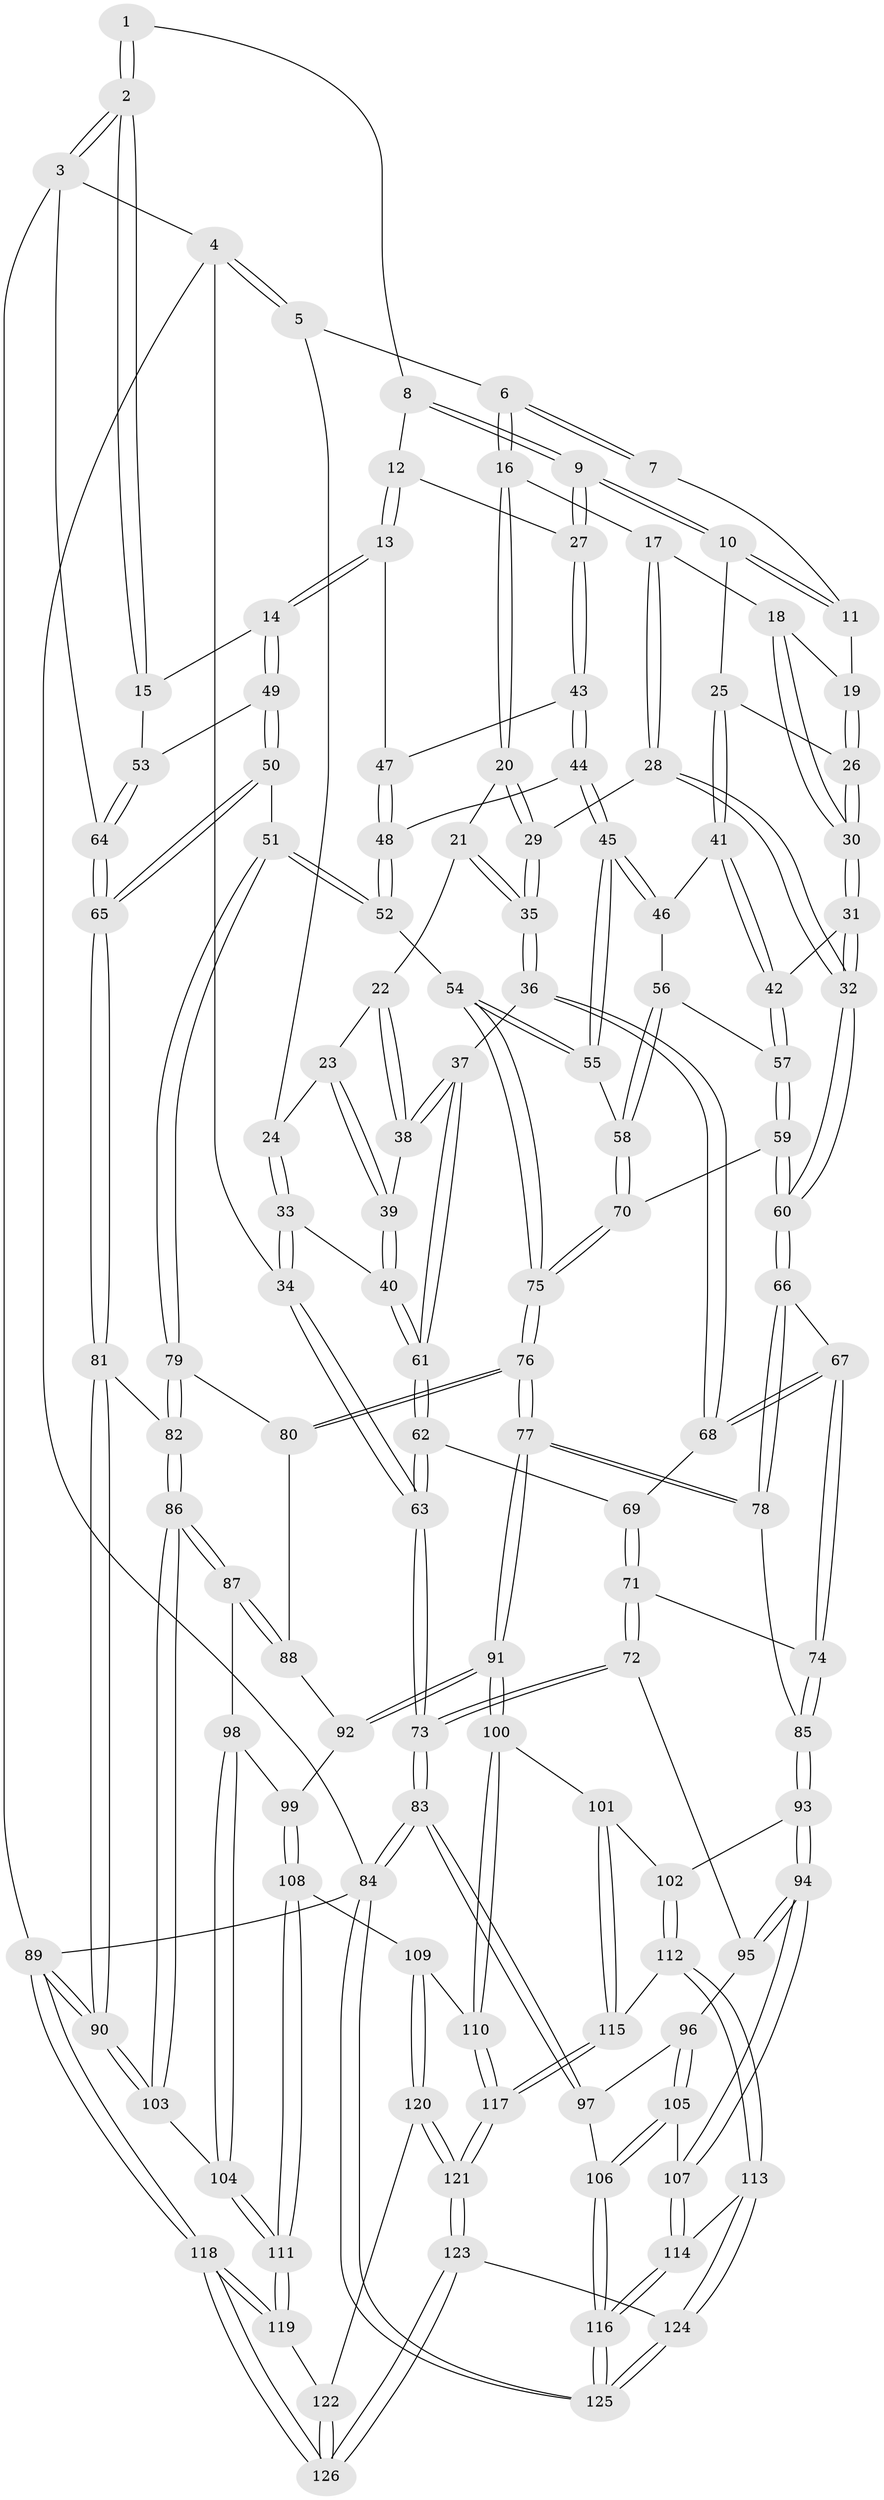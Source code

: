 // Generated by graph-tools (version 1.1) at 2025/11/02/27/25 16:11:58]
// undirected, 126 vertices, 312 edges
graph export_dot {
graph [start="1"]
  node [color=gray90,style=filled];
  1 [pos="+0.6594128308179213+0"];
  2 [pos="+1+0"];
  3 [pos="+1+0"];
  4 [pos="+0+0"];
  5 [pos="+0.09968204609664058+0"];
  6 [pos="+0.2756963495515771+0"];
  7 [pos="+0.6548084150341121+0"];
  8 [pos="+0.7063880226190068+0"];
  9 [pos="+0.6399778320524057+0.108757096145352"];
  10 [pos="+0.6381106482739025+0.10779573866325355"];
  11 [pos="+0.5931109800419159+0"];
  12 [pos="+0.7376348893258939+0.06365218799975243"];
  13 [pos="+0.8252474871618926+0.11069500760441392"];
  14 [pos="+0.865086126444236+0.10461824311762535"];
  15 [pos="+0.9160527407204508+0.05392836464434012"];
  16 [pos="+0.29227386969956093+0"];
  17 [pos="+0.3719387130897992+0"];
  18 [pos="+0.4290662640496241+0.045055433771010595"];
  19 [pos="+0.5314739048148849+0.04631964573633858"];
  20 [pos="+0.2331432070197457+0.06621008307220183"];
  21 [pos="+0.18734864901201534+0.10602262645185868"];
  22 [pos="+0.17728058356319462+0.11276720690981434"];
  23 [pos="+0.14676841266708582+0.11845807302490657"];
  24 [pos="+0.10255684777591421+0.08423649855904938"];
  25 [pos="+0.5617476281146032+0.12564290459449484"];
  26 [pos="+0.5498411480378771+0.11607637042793852"];
  27 [pos="+0.6427323184973531+0.11100206285916585"];
  28 [pos="+0.32376373018315163+0.2164518832612678"];
  29 [pos="+0.29192969375552036+0.2182048731486366"];
  30 [pos="+0.4572511132558618+0.1240663027497099"];
  31 [pos="+0.4446514823433974+0.19801746846742052"];
  32 [pos="+0.3725614833708361+0.23879979807614599"];
  33 [pos="+0.011842062872700584+0.16635340304497825"];
  34 [pos="+0+0.09821855477310322"];
  35 [pos="+0.27388546000612896+0.22664017998923217"];
  36 [pos="+0.2705813635153788+0.22838759844131598"];
  37 [pos="+0.22600760099322045+0.22575571296967212"];
  38 [pos="+0.2185436702057602+0.2166595537023909"];
  39 [pos="+0.1401913376139007+0.1563602590876839"];
  40 [pos="+0.07189920164418194+0.21574377778827208"];
  41 [pos="+0.5485638328897158+0.18430786451751793"];
  42 [pos="+0.48565200749686094+0.20899707584208865"];
  43 [pos="+0.6568328580693974+0.13929722079042706"];
  44 [pos="+0.6581446017040754+0.19187235511150647"];
  45 [pos="+0.6444543629163599+0.2221885665537549"];
  46 [pos="+0.5971368113767402+0.22084565668397682"];
  47 [pos="+0.7940514564866991+0.13302649049944498"];
  48 [pos="+0.7522997100994866+0.19465469434236807"];
  49 [pos="+0.8705538532968156+0.2176716639656783"];
  50 [pos="+0.8100331957973284+0.38966159875878437"];
  51 [pos="+0.7957285814005287+0.3959606716199423"];
  52 [pos="+0.7714373839516221+0.384078523079245"];
  53 [pos="+0.9843860795783193+0.2471338861632789"];
  54 [pos="+0.7681510721289374+0.38330604523930356"];
  55 [pos="+0.7030813285978463+0.36375266608324264"];
  56 [pos="+0.5810069836265525+0.24042923813638406"];
  57 [pos="+0.5306467743696246+0.2853599992190381"];
  58 [pos="+0.6099932649835235+0.3825213620028362"];
  59 [pos="+0.5292645042550551+0.37991347369303"];
  60 [pos="+0.4191902038677914+0.38726005085828"];
  61 [pos="+0.1041165503322524+0.27828063374747264"];
  62 [pos="+0.10407303540565176+0.27847813080100314"];
  63 [pos="+0+0.4818846252544346"];
  64 [pos="+1+0.3981416772379542"];
  65 [pos="+1+0.39854307998093136"];
  66 [pos="+0.3269012189508576+0.4938421460086071"];
  67 [pos="+0.30335188397207574+0.4976316896243254"];
  68 [pos="+0.2405722738236358+0.36956555092888455"];
  69 [pos="+0.13708919340744605+0.33591297046788987"];
  70 [pos="+0.5637880778934102+0.39422563571212504"];
  71 [pos="+0.08160023804127349+0.5500735531834314"];
  72 [pos="+0.07539428132378401+0.5522848570030248"];
  73 [pos="+0+0.5233432852603055"];
  74 [pos="+0.25048474524871955+0.5360782305103757"];
  75 [pos="+0.5661318107309684+0.5678598486962273"];
  76 [pos="+0.5613438438063816+0.6246113049083839"];
  77 [pos="+0.5370595852452748+0.6572242044998805"];
  78 [pos="+0.49183908984976954+0.6278406847753897"];
  79 [pos="+0.7877233678460636+0.5330169452946245"];
  80 [pos="+0.7830921682004531+0.537298162637941"];
  81 [pos="+1+0.5474461577689578"];
  82 [pos="+0.8950068189711695+0.6194635636449359"];
  83 [pos="+0+0.7324860345406999"];
  84 [pos="+0+1"];
  85 [pos="+0.28037463299538545+0.6987513326066697"];
  86 [pos="+0.8778269173548151+0.7479645176896014"];
  87 [pos="+0.778018465095184+0.7316677395031658"];
  88 [pos="+0.7598827624176698+0.6477271125176617"];
  89 [pos="+1+1"];
  90 [pos="+1+1"];
  91 [pos="+0.5380411216981028+0.6673014425186709"];
  92 [pos="+0.6504828565124994+0.7065922647255231"];
  93 [pos="+0.2810032265797887+0.7345990549450667"];
  94 [pos="+0.19918112074341845+0.7816487675203019"];
  95 [pos="+0.09742037328331633+0.6336475115042658"];
  96 [pos="+0.07246046694188008+0.7655550072195778"];
  97 [pos="+0.04208061336438862+0.769775050438406"];
  98 [pos="+0.7756354856588552+0.7329068389802571"];
  99 [pos="+0.7147017605319547+0.7506653588606441"];
  100 [pos="+0.5172379126418528+0.7277633988775098"];
  101 [pos="+0.38160276303880736+0.7740983632445456"];
  102 [pos="+0.3353573499944433+0.7675003338869536"];
  103 [pos="+0.9051888429198569+0.7963110755722574"];
  104 [pos="+0.768622761541147+0.8664138166791413"];
  105 [pos="+0.11574577627761518+0.8040853061212612"];
  106 [pos="+0.0481976167308798+0.9186437044923139"];
  107 [pos="+0.19697023605731753+0.7855428371336577"];
  108 [pos="+0.7106490608116285+0.7908633884770329"];
  109 [pos="+0.6047189636038447+0.854037619744928"];
  110 [pos="+0.5281506123643628+0.7659920281746763"];
  111 [pos="+0.7598586789053999+0.8731084435632129"];
  112 [pos="+0.29716826766040105+0.8852187585267237"];
  113 [pos="+0.2535319698477776+0.9175634417337205"];
  114 [pos="+0.21701362886642458+0.8889008686155433"];
  115 [pos="+0.38543373654622315+0.8900300650746563"];
  116 [pos="+0.028749187145352812+0.9598935278417876"];
  117 [pos="+0.4393723287699905+0.9599528442348506"];
  118 [pos="+1+1"];
  119 [pos="+0.755468502884486+0.8840572807197552"];
  120 [pos="+0.6198419238028182+0.8921123894569719"];
  121 [pos="+0.44551901286393847+1"];
  122 [pos="+0.6674065115159263+0.9278114969046058"];
  123 [pos="+0.4109751583393119+1"];
  124 [pos="+0.3239446983885288+1"];
  125 [pos="+0+1"];
  126 [pos="+0.6915709771684027+1"];
  1 -- 2;
  1 -- 2;
  1 -- 8;
  2 -- 3;
  2 -- 3;
  2 -- 15;
  2 -- 15;
  3 -- 4;
  3 -- 64;
  3 -- 89;
  4 -- 5;
  4 -- 5;
  4 -- 34;
  4 -- 84;
  5 -- 6;
  5 -- 24;
  6 -- 7;
  6 -- 7;
  6 -- 16;
  6 -- 16;
  7 -- 11;
  8 -- 9;
  8 -- 9;
  8 -- 12;
  9 -- 10;
  9 -- 10;
  9 -- 27;
  9 -- 27;
  10 -- 11;
  10 -- 11;
  10 -- 25;
  11 -- 19;
  12 -- 13;
  12 -- 13;
  12 -- 27;
  13 -- 14;
  13 -- 14;
  13 -- 47;
  14 -- 15;
  14 -- 49;
  14 -- 49;
  15 -- 53;
  16 -- 17;
  16 -- 20;
  16 -- 20;
  17 -- 18;
  17 -- 28;
  17 -- 28;
  18 -- 19;
  18 -- 30;
  18 -- 30;
  19 -- 26;
  19 -- 26;
  20 -- 21;
  20 -- 29;
  20 -- 29;
  21 -- 22;
  21 -- 35;
  21 -- 35;
  22 -- 23;
  22 -- 38;
  22 -- 38;
  23 -- 24;
  23 -- 39;
  23 -- 39;
  24 -- 33;
  24 -- 33;
  25 -- 26;
  25 -- 41;
  25 -- 41;
  26 -- 30;
  26 -- 30;
  27 -- 43;
  27 -- 43;
  28 -- 29;
  28 -- 32;
  28 -- 32;
  29 -- 35;
  29 -- 35;
  30 -- 31;
  30 -- 31;
  31 -- 32;
  31 -- 32;
  31 -- 42;
  32 -- 60;
  32 -- 60;
  33 -- 34;
  33 -- 34;
  33 -- 40;
  34 -- 63;
  34 -- 63;
  35 -- 36;
  35 -- 36;
  36 -- 37;
  36 -- 68;
  36 -- 68;
  37 -- 38;
  37 -- 38;
  37 -- 61;
  37 -- 61;
  38 -- 39;
  39 -- 40;
  39 -- 40;
  40 -- 61;
  40 -- 61;
  41 -- 42;
  41 -- 42;
  41 -- 46;
  42 -- 57;
  42 -- 57;
  43 -- 44;
  43 -- 44;
  43 -- 47;
  44 -- 45;
  44 -- 45;
  44 -- 48;
  45 -- 46;
  45 -- 46;
  45 -- 55;
  45 -- 55;
  46 -- 56;
  47 -- 48;
  47 -- 48;
  48 -- 52;
  48 -- 52;
  49 -- 50;
  49 -- 50;
  49 -- 53;
  50 -- 51;
  50 -- 65;
  50 -- 65;
  51 -- 52;
  51 -- 52;
  51 -- 79;
  51 -- 79;
  52 -- 54;
  53 -- 64;
  53 -- 64;
  54 -- 55;
  54 -- 55;
  54 -- 75;
  54 -- 75;
  55 -- 58;
  56 -- 57;
  56 -- 58;
  56 -- 58;
  57 -- 59;
  57 -- 59;
  58 -- 70;
  58 -- 70;
  59 -- 60;
  59 -- 60;
  59 -- 70;
  60 -- 66;
  60 -- 66;
  61 -- 62;
  61 -- 62;
  62 -- 63;
  62 -- 63;
  62 -- 69;
  63 -- 73;
  63 -- 73;
  64 -- 65;
  64 -- 65;
  65 -- 81;
  65 -- 81;
  66 -- 67;
  66 -- 78;
  66 -- 78;
  67 -- 68;
  67 -- 68;
  67 -- 74;
  67 -- 74;
  68 -- 69;
  69 -- 71;
  69 -- 71;
  70 -- 75;
  70 -- 75;
  71 -- 72;
  71 -- 72;
  71 -- 74;
  72 -- 73;
  72 -- 73;
  72 -- 95;
  73 -- 83;
  73 -- 83;
  74 -- 85;
  74 -- 85;
  75 -- 76;
  75 -- 76;
  76 -- 77;
  76 -- 77;
  76 -- 80;
  76 -- 80;
  77 -- 78;
  77 -- 78;
  77 -- 91;
  77 -- 91;
  78 -- 85;
  79 -- 80;
  79 -- 82;
  79 -- 82;
  80 -- 88;
  81 -- 82;
  81 -- 90;
  81 -- 90;
  82 -- 86;
  82 -- 86;
  83 -- 84;
  83 -- 84;
  83 -- 97;
  83 -- 97;
  84 -- 125;
  84 -- 125;
  84 -- 89;
  85 -- 93;
  85 -- 93;
  86 -- 87;
  86 -- 87;
  86 -- 103;
  86 -- 103;
  87 -- 88;
  87 -- 88;
  87 -- 98;
  88 -- 92;
  89 -- 90;
  89 -- 90;
  89 -- 118;
  89 -- 118;
  90 -- 103;
  90 -- 103;
  91 -- 92;
  91 -- 92;
  91 -- 100;
  91 -- 100;
  92 -- 99;
  93 -- 94;
  93 -- 94;
  93 -- 102;
  94 -- 95;
  94 -- 95;
  94 -- 107;
  94 -- 107;
  95 -- 96;
  96 -- 97;
  96 -- 105;
  96 -- 105;
  97 -- 106;
  98 -- 99;
  98 -- 104;
  98 -- 104;
  99 -- 108;
  99 -- 108;
  100 -- 101;
  100 -- 110;
  100 -- 110;
  101 -- 102;
  101 -- 115;
  101 -- 115;
  102 -- 112;
  102 -- 112;
  103 -- 104;
  104 -- 111;
  104 -- 111;
  105 -- 106;
  105 -- 106;
  105 -- 107;
  106 -- 116;
  106 -- 116;
  107 -- 114;
  107 -- 114;
  108 -- 109;
  108 -- 111;
  108 -- 111;
  109 -- 110;
  109 -- 120;
  109 -- 120;
  110 -- 117;
  110 -- 117;
  111 -- 119;
  111 -- 119;
  112 -- 113;
  112 -- 113;
  112 -- 115;
  113 -- 114;
  113 -- 124;
  113 -- 124;
  114 -- 116;
  114 -- 116;
  115 -- 117;
  115 -- 117;
  116 -- 125;
  116 -- 125;
  117 -- 121;
  117 -- 121;
  118 -- 119;
  118 -- 119;
  118 -- 126;
  118 -- 126;
  119 -- 122;
  120 -- 121;
  120 -- 121;
  120 -- 122;
  121 -- 123;
  121 -- 123;
  122 -- 126;
  122 -- 126;
  123 -- 124;
  123 -- 126;
  123 -- 126;
  124 -- 125;
  124 -- 125;
}
